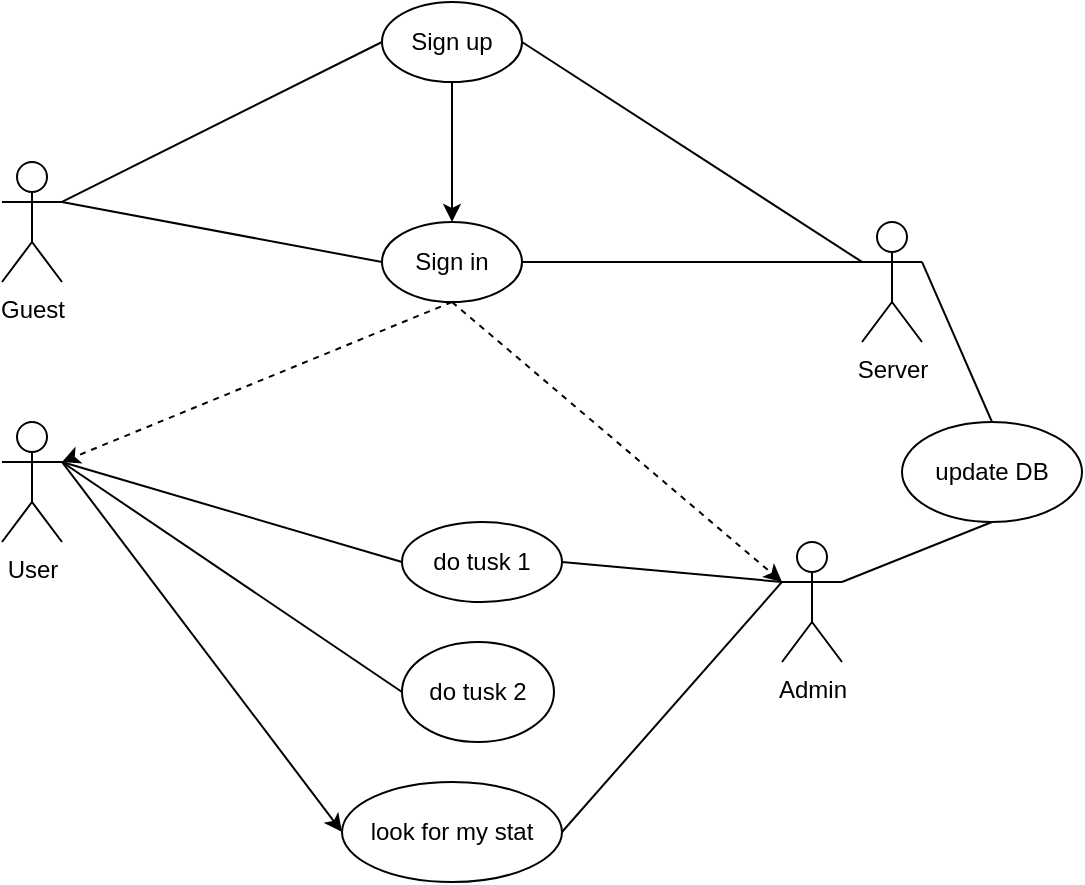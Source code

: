 <mxfile version="24.0.7" type="device">
  <diagram name="Страница — 1" id="NtMC9rTVILrdWqkTWijE">
    <mxGraphModel dx="794" dy="425" grid="1" gridSize="10" guides="1" tooltips="1" connect="1" arrows="1" fold="1" page="1" pageScale="1" pageWidth="827" pageHeight="1169" math="0" shadow="0">
      <root>
        <mxCell id="0" />
        <mxCell id="1" parent="0" />
        <mxCell id="SCR7crYMAnpm-FS5UOew-4" value="Guest" style="shape=umlActor;verticalLabelPosition=bottom;verticalAlign=top;html=1;outlineConnect=0;" vertex="1" parent="1">
          <mxGeometry x="120" y="90" width="30" height="60" as="geometry" />
        </mxCell>
        <mxCell id="SCR7crYMAnpm-FS5UOew-11" value="User" style="shape=umlActor;verticalLabelPosition=bottom;verticalAlign=top;html=1;outlineConnect=0;" vertex="1" parent="1">
          <mxGeometry x="120" y="220" width="30" height="60" as="geometry" />
        </mxCell>
        <mxCell id="SCR7crYMAnpm-FS5UOew-12" value="Admin" style="shape=umlActor;verticalLabelPosition=bottom;verticalAlign=top;html=1;outlineConnect=0;" vertex="1" parent="1">
          <mxGeometry x="510" y="280" width="30" height="60" as="geometry" />
        </mxCell>
        <mxCell id="SCR7crYMAnpm-FS5UOew-13" value="Server" style="shape=umlActor;verticalLabelPosition=bottom;verticalAlign=top;html=1;outlineConnect=0;" vertex="1" parent="1">
          <mxGeometry x="550" y="120" width="30" height="60" as="geometry" />
        </mxCell>
        <mxCell id="SCR7crYMAnpm-FS5UOew-14" value="Sign up" style="ellipse;whiteSpace=wrap;html=1;" vertex="1" parent="1">
          <mxGeometry x="310" y="10" width="70" height="40" as="geometry" />
        </mxCell>
        <mxCell id="SCR7crYMAnpm-FS5UOew-15" value="Sign in" style="ellipse;whiteSpace=wrap;html=1;" vertex="1" parent="1">
          <mxGeometry x="310" y="120" width="70" height="40" as="geometry" />
        </mxCell>
        <mxCell id="SCR7crYMAnpm-FS5UOew-16" value="" style="endArrow=none;html=1;rounded=0;entryX=0;entryY=0.5;entryDx=0;entryDy=0;exitX=1;exitY=0.333;exitDx=0;exitDy=0;exitPerimeter=0;endFill=0;" edge="1" parent="1" source="SCR7crYMAnpm-FS5UOew-4" target="SCR7crYMAnpm-FS5UOew-14">
          <mxGeometry width="50" height="50" relative="1" as="geometry">
            <mxPoint x="390" y="150" as="sourcePoint" />
            <mxPoint x="440" y="100" as="targetPoint" />
          </mxGeometry>
        </mxCell>
        <mxCell id="SCR7crYMAnpm-FS5UOew-18" value="" style="endArrow=none;html=1;rounded=0;entryX=0;entryY=0.333;entryDx=0;entryDy=0;entryPerimeter=0;exitX=1;exitY=0.5;exitDx=0;exitDy=0;endFill=0;" edge="1" parent="1" source="SCR7crYMAnpm-FS5UOew-14" target="SCR7crYMAnpm-FS5UOew-13">
          <mxGeometry width="50" height="50" relative="1" as="geometry">
            <mxPoint x="270" y="150" as="sourcePoint" />
            <mxPoint x="320" y="100" as="targetPoint" />
          </mxGeometry>
        </mxCell>
        <mxCell id="SCR7crYMAnpm-FS5UOew-20" value="" style="endArrow=none;html=1;rounded=0;entryX=0;entryY=0.5;entryDx=0;entryDy=0;" edge="1" parent="1" target="SCR7crYMAnpm-FS5UOew-15">
          <mxGeometry width="50" height="50" relative="1" as="geometry">
            <mxPoint x="150" y="110" as="sourcePoint" />
            <mxPoint x="320" y="100" as="targetPoint" />
          </mxGeometry>
        </mxCell>
        <mxCell id="SCR7crYMAnpm-FS5UOew-21" value="" style="endArrow=classic;html=1;rounded=0;entryX=0.5;entryY=0;entryDx=0;entryDy=0;exitX=0.5;exitY=1;exitDx=0;exitDy=0;" edge="1" parent="1" source="SCR7crYMAnpm-FS5UOew-14" target="SCR7crYMAnpm-FS5UOew-15">
          <mxGeometry width="50" height="50" relative="1" as="geometry">
            <mxPoint x="270" y="150" as="sourcePoint" />
            <mxPoint x="320" y="100" as="targetPoint" />
          </mxGeometry>
        </mxCell>
        <mxCell id="SCR7crYMAnpm-FS5UOew-22" value="" style="endArrow=none;html=1;rounded=0;entryX=0;entryY=0.333;entryDx=0;entryDy=0;entryPerimeter=0;exitX=1;exitY=0.5;exitDx=0;exitDy=0;" edge="1" parent="1" source="SCR7crYMAnpm-FS5UOew-15" target="SCR7crYMAnpm-FS5UOew-13">
          <mxGeometry width="50" height="50" relative="1" as="geometry">
            <mxPoint x="270" y="150" as="sourcePoint" />
            <mxPoint x="320" y="100" as="targetPoint" />
          </mxGeometry>
        </mxCell>
        <mxCell id="SCR7crYMAnpm-FS5UOew-25" value="" style="endArrow=classic;html=1;rounded=0;entryX=1;entryY=0.333;entryDx=0;entryDy=0;entryPerimeter=0;exitX=0.5;exitY=1;exitDx=0;exitDy=0;dashed=1;" edge="1" parent="1" source="SCR7crYMAnpm-FS5UOew-15" target="SCR7crYMAnpm-FS5UOew-11">
          <mxGeometry width="50" height="50" relative="1" as="geometry">
            <mxPoint x="270" y="250" as="sourcePoint" />
            <mxPoint x="320" y="200" as="targetPoint" />
          </mxGeometry>
        </mxCell>
        <mxCell id="SCR7crYMAnpm-FS5UOew-26" value="" style="endArrow=classic;html=1;rounded=0;entryX=0;entryY=0.333;entryDx=0;entryDy=0;entryPerimeter=0;exitX=0.5;exitY=1;exitDx=0;exitDy=0;dashed=1;" edge="1" parent="1" source="SCR7crYMAnpm-FS5UOew-15" target="SCR7crYMAnpm-FS5UOew-12">
          <mxGeometry width="50" height="50" relative="1" as="geometry">
            <mxPoint x="270" y="250" as="sourcePoint" />
            <mxPoint x="320" y="200" as="targetPoint" />
          </mxGeometry>
        </mxCell>
        <mxCell id="SCR7crYMAnpm-FS5UOew-27" value="do tusk 1" style="ellipse;whiteSpace=wrap;html=1;" vertex="1" parent="1">
          <mxGeometry x="320" y="270" width="80" height="40" as="geometry" />
        </mxCell>
        <mxCell id="SCR7crYMAnpm-FS5UOew-28" value="do tusk 2" style="ellipse;whiteSpace=wrap;html=1;" vertex="1" parent="1">
          <mxGeometry x="320" y="330" width="76" height="50" as="geometry" />
        </mxCell>
        <mxCell id="SCR7crYMAnpm-FS5UOew-29" value="look for my stat" style="ellipse;whiteSpace=wrap;html=1;" vertex="1" parent="1">
          <mxGeometry x="290" y="400" width="110" height="50" as="geometry" />
        </mxCell>
        <mxCell id="SCR7crYMAnpm-FS5UOew-30" value="" style="endArrow=classic;html=1;rounded=0;entryX=0;entryY=0.5;entryDx=0;entryDy=0;exitX=1;exitY=0.333;exitDx=0;exitDy=0;exitPerimeter=0;" edge="1" parent="1" source="SCR7crYMAnpm-FS5UOew-11" target="SCR7crYMAnpm-FS5UOew-29">
          <mxGeometry width="50" height="50" relative="1" as="geometry">
            <mxPoint x="270" y="350" as="sourcePoint" />
            <mxPoint x="320" y="300" as="targetPoint" />
          </mxGeometry>
        </mxCell>
        <mxCell id="SCR7crYMAnpm-FS5UOew-31" value="" style="endArrow=none;html=1;rounded=0;entryX=0;entryY=0.5;entryDx=0;entryDy=0;exitX=1;exitY=0.333;exitDx=0;exitDy=0;exitPerimeter=0;" edge="1" parent="1" source="SCR7crYMAnpm-FS5UOew-11" target="SCR7crYMAnpm-FS5UOew-28">
          <mxGeometry width="50" height="50" relative="1" as="geometry">
            <mxPoint x="150" y="250" as="sourcePoint" />
            <mxPoint x="320" y="300" as="targetPoint" />
          </mxGeometry>
        </mxCell>
        <mxCell id="SCR7crYMAnpm-FS5UOew-32" value="" style="endArrow=none;html=1;rounded=0;exitX=1;exitY=0.333;exitDx=0;exitDy=0;exitPerimeter=0;entryX=0;entryY=0.5;entryDx=0;entryDy=0;" edge="1" parent="1" source="SCR7crYMAnpm-FS5UOew-11" target="SCR7crYMAnpm-FS5UOew-27">
          <mxGeometry width="50" height="50" relative="1" as="geometry">
            <mxPoint x="260" y="320" as="sourcePoint" />
            <mxPoint x="310" y="270" as="targetPoint" />
          </mxGeometry>
        </mxCell>
        <mxCell id="SCR7crYMAnpm-FS5UOew-33" value="" style="endArrow=none;html=1;rounded=0;exitX=1;exitY=0.5;exitDx=0;exitDy=0;entryX=0;entryY=0.333;entryDx=0;entryDy=0;entryPerimeter=0;" edge="1" parent="1" source="SCR7crYMAnpm-FS5UOew-27" target="SCR7crYMAnpm-FS5UOew-12">
          <mxGeometry width="50" height="50" relative="1" as="geometry">
            <mxPoint x="530" y="290" as="sourcePoint" />
            <mxPoint x="580" y="240" as="targetPoint" />
          </mxGeometry>
        </mxCell>
        <mxCell id="SCR7crYMAnpm-FS5UOew-34" value="" style="endArrow=none;html=1;rounded=0;exitX=1;exitY=0.5;exitDx=0;exitDy=0;entryX=0;entryY=0.333;entryDx=0;entryDy=0;entryPerimeter=0;" edge="1" parent="1" source="SCR7crYMAnpm-FS5UOew-29" target="SCR7crYMAnpm-FS5UOew-12">
          <mxGeometry width="50" height="50" relative="1" as="geometry">
            <mxPoint x="270" y="350" as="sourcePoint" />
            <mxPoint x="530" y="240" as="targetPoint" />
          </mxGeometry>
        </mxCell>
        <mxCell id="SCR7crYMAnpm-FS5UOew-35" value="update DB" style="ellipse;whiteSpace=wrap;html=1;" vertex="1" parent="1">
          <mxGeometry x="570" y="220" width="90" height="50" as="geometry" />
        </mxCell>
        <mxCell id="SCR7crYMAnpm-FS5UOew-36" value="" style="endArrow=none;html=1;rounded=0;exitX=1;exitY=0.333;exitDx=0;exitDy=0;exitPerimeter=0;entryX=0.5;entryY=1;entryDx=0;entryDy=0;" edge="1" parent="1" source="SCR7crYMAnpm-FS5UOew-12" target="SCR7crYMAnpm-FS5UOew-35">
          <mxGeometry width="50" height="50" relative="1" as="geometry">
            <mxPoint x="570" y="320" as="sourcePoint" />
            <mxPoint x="620" y="270" as="targetPoint" />
          </mxGeometry>
        </mxCell>
        <mxCell id="SCR7crYMAnpm-FS5UOew-37" value="" style="endArrow=none;html=1;rounded=0;entryX=1;entryY=0.333;entryDx=0;entryDy=0;entryPerimeter=0;exitX=0.5;exitY=0;exitDx=0;exitDy=0;" edge="1" parent="1" source="SCR7crYMAnpm-FS5UOew-35" target="SCR7crYMAnpm-FS5UOew-13">
          <mxGeometry width="50" height="50" relative="1" as="geometry">
            <mxPoint x="270" y="250" as="sourcePoint" />
            <mxPoint x="320" y="200" as="targetPoint" />
          </mxGeometry>
        </mxCell>
      </root>
    </mxGraphModel>
  </diagram>
</mxfile>
